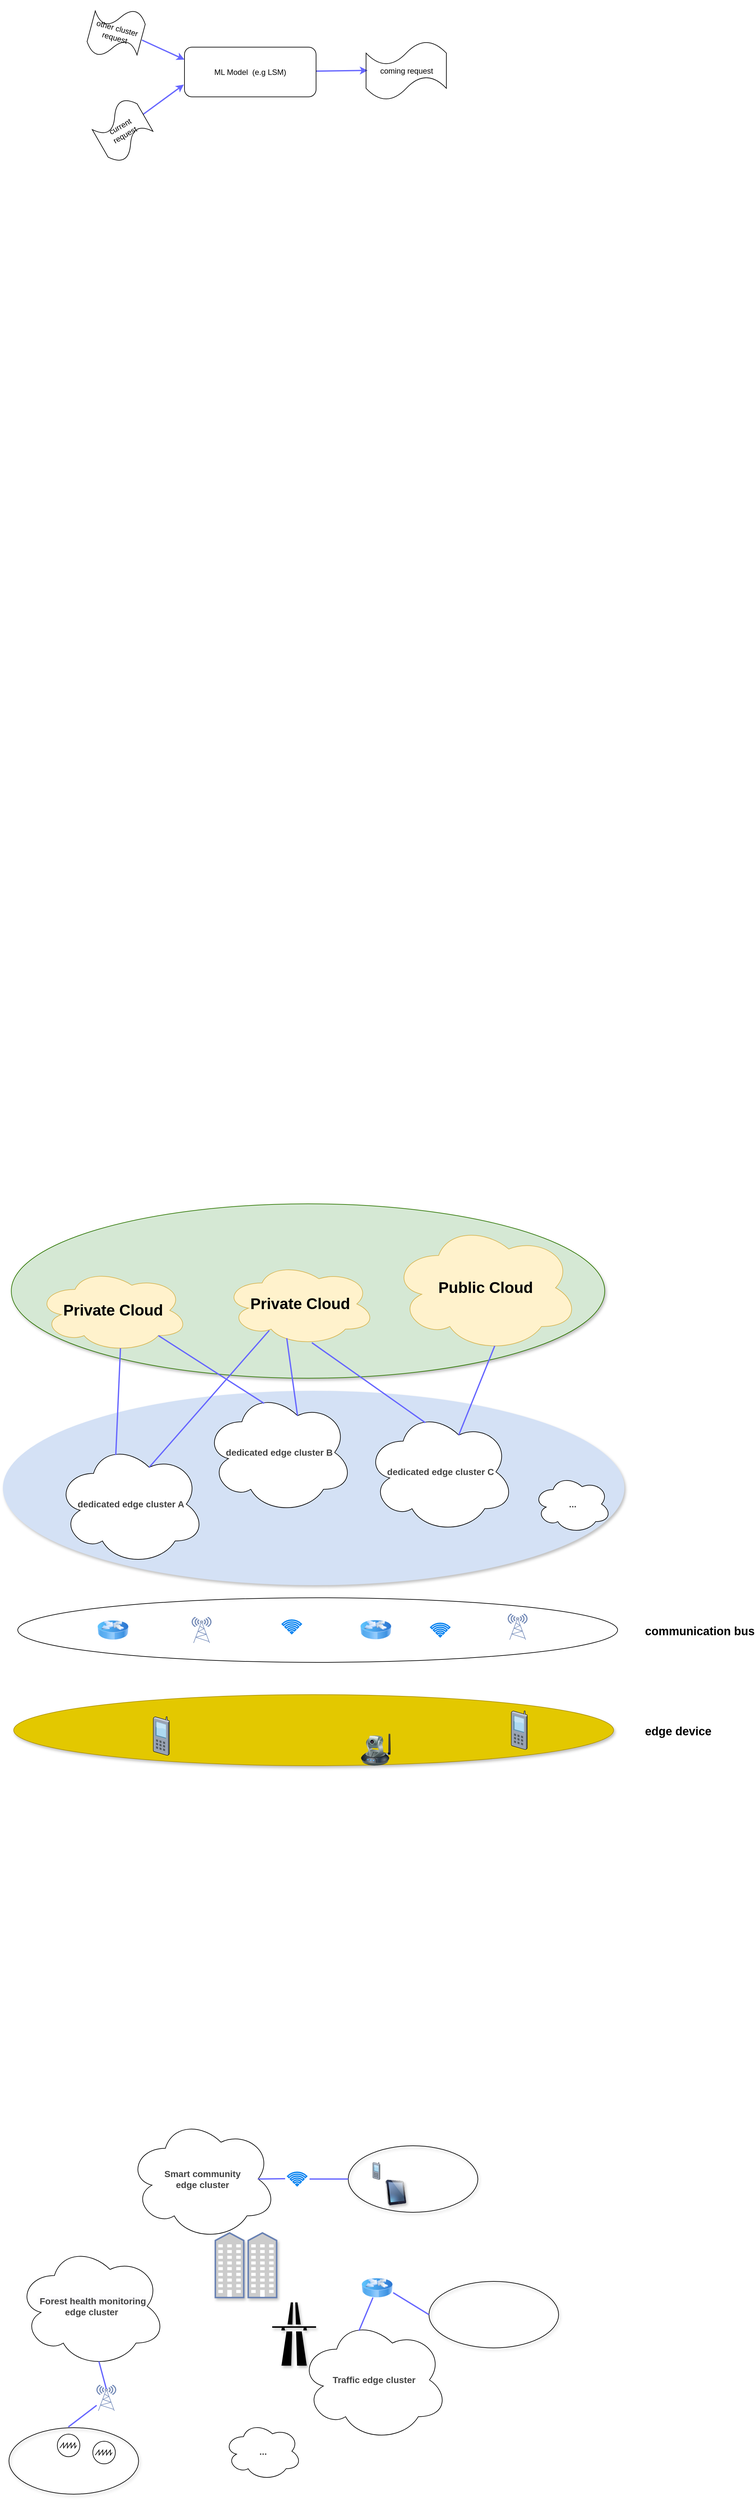 <mxfile version="12.4.9" type="github">
  <diagram id="ggnpdaRKlYyGPWBdo7Kn" name="Page-1">
    <mxGraphModel dx="1482" dy="986" grid="0" gridSize="10" guides="1" tooltips="1" connect="1" arrows="1" fold="1" page="1" pageScale="1" pageWidth="2339" pageHeight="3300" math="0" shadow="0">
      <root>
        <mxCell id="0"/>
        <mxCell id="1" parent="0"/>
        <mxCell id="Am0BHRrdn-XoFu_V9a6s-13" value="" style="ellipse;whiteSpace=wrap;html=1;fillColor=#D4E1F5;strokeColor=#D4E1F5;fontColor=#ffffff;shadow=1;" vertex="1" parent="1">
          <mxGeometry x="174" y="2234" width="962.5" height="300" as="geometry"/>
        </mxCell>
        <mxCell id="Am0BHRrdn-XoFu_V9a6s-12" value="" style="ellipse;whiteSpace=wrap;html=1;fillColor=#D5E8D4;strokeColor=#2D7600;fontColor=#ffffff;shadow=1;" vertex="1" parent="1">
          <mxGeometry x="186.5" y="1944" width="920" height="270" as="geometry"/>
        </mxCell>
        <mxCell id="Am0BHRrdn-XoFu_V9a6s-2" value="&lt;span style=&quot;white-space: normal ; color: rgb(67 , 67 , 67) ; font-family: &amp;#34;arial&amp;#34; , sans-serif ; font-size: 14px ; text-align: left ; background-color: rgb(255 , 255 , 255)&quot;&gt;&lt;b&gt;dedicated edge cluster C&lt;/b&gt;&lt;/span&gt;" style="ellipse;shape=cloud;whiteSpace=wrap;html=1;" vertex="1" parent="1">
          <mxGeometry x="736.5" y="2264" width="230" height="190" as="geometry"/>
        </mxCell>
        <mxCell id="Am0BHRrdn-XoFu_V9a6s-6" value="&lt;span style=&quot;white-space: normal ; color: rgb(67 , 67 , 67) ; font-family: &amp;#34;arial&amp;#34; , sans-serif ; font-size: 14px ; text-align: left ; background-color: rgb(255 , 255 , 255)&quot;&gt;&lt;b&gt;...&lt;/b&gt;&lt;/span&gt;" style="ellipse;shape=cloud;whiteSpace=wrap;html=1;" vertex="1" parent="1">
          <mxGeometry x="996.5" y="2364" width="120" height="90" as="geometry"/>
        </mxCell>
        <mxCell id="Am0BHRrdn-XoFu_V9a6s-7" value="&lt;span style=&quot;white-space: normal ; color: rgb(67 , 67 , 67) ; font-family: &amp;#34;arial&amp;#34; , sans-serif ; font-size: 14px ; text-align: left ; background-color: rgb(255 , 255 , 255)&quot;&gt;&lt;b&gt;dedicated edge cluster B&lt;/b&gt;&lt;/span&gt;" style="ellipse;shape=cloud;whiteSpace=wrap;html=1;" vertex="1" parent="1">
          <mxGeometry x="486.5" y="2234" width="230" height="190" as="geometry"/>
        </mxCell>
        <mxCell id="Am0BHRrdn-XoFu_V9a6s-8" value="&lt;span style=&quot;white-space: normal ; color: rgb(67 , 67 , 67) ; font-family: &amp;#34;arial&amp;#34; , sans-serif ; font-size: 14px ; text-align: left ; background-color: rgb(255 , 255 , 255)&quot;&gt;&lt;b&gt;dedicated edge cluster A&lt;/b&gt;&lt;/span&gt;" style="ellipse;shape=cloud;whiteSpace=wrap;html=1;" vertex="1" parent="1">
          <mxGeometry x="256.5" y="2314" width="230" height="190" as="geometry"/>
        </mxCell>
        <mxCell id="Am0BHRrdn-XoFu_V9a6s-9" value="&lt;b&gt;&lt;font style=&quot;font-size: 24px&quot;&gt;Private Cloud&lt;/font&gt;&lt;/b&gt;" style="ellipse;shape=cloud;whiteSpace=wrap;html=1;fillColor=#fff2cc;strokeColor=#d6b656;" vertex="1" parent="1">
          <mxGeometry x="226.5" y="2044" width="235" height="130" as="geometry"/>
        </mxCell>
        <mxCell id="Am0BHRrdn-XoFu_V9a6s-10" value="&lt;b&gt;&lt;font style=&quot;font-size: 24px&quot;&gt;Private &lt;/font&gt;&lt;/b&gt;&lt;b&gt;&lt;font style=&quot;font-size: 24px&quot;&gt;Cloud&lt;/font&gt;&lt;/b&gt;" style="ellipse;shape=cloud;whiteSpace=wrap;html=1;fillColor=#fff2cc;strokeColor=#d6b656;" vertex="1" parent="1">
          <mxGeometry x="516.5" y="2034" width="235" height="130" as="geometry"/>
        </mxCell>
        <mxCell id="Am0BHRrdn-XoFu_V9a6s-11" value="&lt;b&gt;&lt;font style=&quot;font-size: 24px&quot;&gt;Public Cloud&lt;/font&gt;&lt;/b&gt;" style="ellipse;shape=cloud;whiteSpace=wrap;html=1;fillColor=#fff2cc;strokeColor=#d6b656;" vertex="1" parent="1">
          <mxGeometry x="776.5" y="1974" width="290" height="200" as="geometry"/>
        </mxCell>
        <mxCell id="Am0BHRrdn-XoFu_V9a6s-14" value="" style="endArrow=none;html=1;exitX=0.4;exitY=0.1;exitDx=0;exitDy=0;exitPerimeter=0;entryX=0.55;entryY=0.95;entryDx=0;entryDy=0;entryPerimeter=0;strokeWidth=2;strokeColor=#6666FF;" edge="1" parent="1" source="Am0BHRrdn-XoFu_V9a6s-8" target="Am0BHRrdn-XoFu_V9a6s-9">
          <mxGeometry width="50" height="50" relative="1" as="geometry">
            <mxPoint x="176.5" y="2674" as="sourcePoint"/>
            <mxPoint x="226.5" y="2624" as="targetPoint"/>
          </mxGeometry>
        </mxCell>
        <mxCell id="Am0BHRrdn-XoFu_V9a6s-15" value="" style="endArrow=none;html=1;exitX=0.4;exitY=0.1;exitDx=0;exitDy=0;exitPerimeter=0;entryX=0.8;entryY=0.8;entryDx=0;entryDy=0;entryPerimeter=0;strokeWidth=2;strokeColor=#6666FF;" edge="1" parent="1" source="Am0BHRrdn-XoFu_V9a6s-7" target="Am0BHRrdn-XoFu_V9a6s-9">
          <mxGeometry width="50" height="50" relative="1" as="geometry">
            <mxPoint x="353.9" y="2354.02" as="sourcePoint"/>
            <mxPoint x="365.75" y="2177.5" as="targetPoint"/>
          </mxGeometry>
        </mxCell>
        <mxCell id="Am0BHRrdn-XoFu_V9a6s-16" value="" style="endArrow=none;html=1;exitX=0.4;exitY=0.1;exitDx=0;exitDy=0;exitPerimeter=0;entryX=0.8;entryY=0.8;entryDx=0;entryDy=0;entryPerimeter=0;strokeWidth=2;strokeColor=#6666FF;" edge="1" parent="1" source="Am0BHRrdn-XoFu_V9a6s-2">
          <mxGeometry width="50" height="50" relative="1" as="geometry">
            <mxPoint x="816.5" y="2264" as="sourcePoint"/>
            <mxPoint x="652.5" y="2159" as="targetPoint"/>
          </mxGeometry>
        </mxCell>
        <mxCell id="Am0BHRrdn-XoFu_V9a6s-17" value="" style="endArrow=none;html=1;exitX=0.625;exitY=0.2;exitDx=0;exitDy=0;exitPerimeter=0;entryX=0.8;entryY=0.8;entryDx=0;entryDy=0;entryPerimeter=0;strokeWidth=2;strokeColor=#6666FF;" edge="1" parent="1" source="Am0BHRrdn-XoFu_V9a6s-8">
          <mxGeometry width="50" height="50" relative="1" as="geometry">
            <mxPoint x="762.5" y="2264" as="sourcePoint"/>
            <mxPoint x="586.5" y="2140" as="targetPoint"/>
          </mxGeometry>
        </mxCell>
        <mxCell id="Am0BHRrdn-XoFu_V9a6s-18" value="" style="endArrow=none;html=1;exitX=0.625;exitY=0.2;exitDx=0;exitDy=0;exitPerimeter=0;strokeWidth=2;strokeColor=#6666FF;entryX=0.413;entryY=0.908;entryDx=0;entryDy=0;entryPerimeter=0;" edge="1" parent="1" source="Am0BHRrdn-XoFu_V9a6s-7" target="Am0BHRrdn-XoFu_V9a6s-10">
          <mxGeometry width="50" height="50" relative="1" as="geometry">
            <mxPoint x="838.5" y="2293" as="sourcePoint"/>
            <mxPoint x="662.5" y="2169" as="targetPoint"/>
          </mxGeometry>
        </mxCell>
        <mxCell id="Am0BHRrdn-XoFu_V9a6s-19" value="" style="endArrow=none;html=1;exitX=0.625;exitY=0.2;exitDx=0;exitDy=0;exitPerimeter=0;entryX=0.55;entryY=0.95;entryDx=0;entryDy=0;entryPerimeter=0;strokeWidth=2;strokeColor=#6666FF;" edge="1" parent="1" source="Am0BHRrdn-XoFu_V9a6s-2" target="Am0BHRrdn-XoFu_V9a6s-11">
          <mxGeometry width="50" height="50" relative="1" as="geometry">
            <mxPoint x="838.5" y="2293" as="sourcePoint"/>
            <mxPoint x="662.5" y="2169" as="targetPoint"/>
          </mxGeometry>
        </mxCell>
        <mxCell id="Am0BHRrdn-XoFu_V9a6s-20" value="" style="ellipse;whiteSpace=wrap;html=1;shadow=0;strokeColor=#000000;fillColor=none;" vertex="1" parent="1">
          <mxGeometry x="196.5" y="2554" width="930" height="100" as="geometry"/>
        </mxCell>
        <mxCell id="Am0BHRrdn-XoFu_V9a6s-26" value="" style="html=1;verticalLabelPosition=bottom;align=center;labelBackgroundColor=#ffffff;verticalAlign=top;strokeWidth=2;strokeColor=#0080F0;shadow=0;dashed=0;shape=mxgraph.ios7.icons.wifi;pointerEvents=1;fillColor=none;" vertex="1" parent="1">
          <mxGeometry x="836.65" y="2593.5" width="29.7" height="21" as="geometry"/>
        </mxCell>
        <mxCell id="Am0BHRrdn-XoFu_V9a6s-27" value="" style="html=1;verticalLabelPosition=bottom;align=center;labelBackgroundColor=#ffffff;verticalAlign=top;strokeWidth=2;strokeColor=#0080F0;shadow=0;dashed=0;shape=mxgraph.ios7.icons.wifi;pointerEvents=1;fillColor=none;" vertex="1" parent="1">
          <mxGeometry x="606.5" y="2588.5" width="29.7" height="21" as="geometry"/>
        </mxCell>
        <mxCell id="Am0BHRrdn-XoFu_V9a6s-28" value="" style="image;html=1;labelBackgroundColor=#ffffff;image=img/lib/clip_art/networking/Router_Icon_128x128.png;shadow=0;strokeColor=#000000;fillColor=none;" vertex="1" parent="1">
          <mxGeometry x="319" y="2589" width="50" height="30" as="geometry"/>
        </mxCell>
        <mxCell id="Am0BHRrdn-XoFu_V9a6s-29" value="" style="image;html=1;labelBackgroundColor=#ffffff;image=img/lib/clip_art/networking/Router_Icon_128x128.png;shadow=0;strokeColor=#000000;fillColor=none;" vertex="1" parent="1">
          <mxGeometry x="726.5" y="2588.5" width="50" height="30" as="geometry"/>
        </mxCell>
        <mxCell id="Am0BHRrdn-XoFu_V9a6s-32" value="" style="fontColor=#0066CC;verticalAlign=top;verticalLabelPosition=bottom;labelPosition=center;align=center;html=1;outlineConnect=0;fillColor=#CCCCCC;strokeColor=#6881B3;gradientColor=none;gradientDirection=north;strokeWidth=2;shape=mxgraph.networks.radio_tower;shadow=0;" vertex="1" parent="1">
          <mxGeometry x="466.5" y="2584" width="30" height="40" as="geometry"/>
        </mxCell>
        <mxCell id="Am0BHRrdn-XoFu_V9a6s-33" value="" style="fontColor=#0066CC;verticalAlign=top;verticalLabelPosition=bottom;labelPosition=center;align=center;html=1;outlineConnect=0;fillColor=#CCCCCC;strokeColor=#6881B3;gradientColor=none;gradientDirection=north;strokeWidth=2;shape=mxgraph.networks.radio_tower;shadow=0;" vertex="1" parent="1">
          <mxGeometry x="956.5" y="2579" width="30" height="40" as="geometry"/>
        </mxCell>
        <mxCell id="Am0BHRrdn-XoFu_V9a6s-34" value="" style="ellipse;whiteSpace=wrap;html=1;shadow=1;strokeColor=#B09500;fillColor=#e3c800;fontColor=#ffffff;" vertex="1" parent="1">
          <mxGeometry x="190.25" y="2704" width="930" height="110" as="geometry"/>
        </mxCell>
        <mxCell id="Am0BHRrdn-XoFu_V9a6s-35" value="" style="shape=image;html=1;verticalAlign=top;verticalLabelPosition=bottom;labelBackgroundColor=#ffffff;imageAspect=0;aspect=fixed;image=https://cdn0.iconfinder.com/data/icons/isometric-city-basic-transport/480/car-front-02-128.png;shadow=0;strokeColor=#000000;fillColor=none;" vertex="1" parent="1">
          <mxGeometry x="326.5" y="2729" width="60" height="60" as="geometry"/>
        </mxCell>
        <mxCell id="Am0BHRrdn-XoFu_V9a6s-36" value="" style="shape=image;html=1;verticalAlign=top;verticalLabelPosition=bottom;labelBackgroundColor=#ffffff;imageAspect=0;aspect=fixed;image=https://cdn0.iconfinder.com/data/icons/isometric-city-basic-transport/480/car-front-02-128.png;shadow=0;strokeColor=#000000;fillColor=none;" vertex="1" parent="1">
          <mxGeometry x="876.5" y="2729" width="60" height="60" as="geometry"/>
        </mxCell>
        <mxCell id="Am0BHRrdn-XoFu_V9a6s-37" value="" style="shape=image;html=1;verticalAlign=top;verticalLabelPosition=bottom;labelBackgroundColor=#ffffff;imageAspect=0;aspect=fixed;image=https://cdn2.iconfinder.com/data/icons/japan-flat-2/340/travel_train_japan_transportation_transport_speed_fast-128.png;shadow=0;strokeColor=#000000;fillColor=none;" vertex="1" parent="1">
          <mxGeometry x="796.5" y="2714" width="50" height="50" as="geometry"/>
        </mxCell>
        <mxCell id="Am0BHRrdn-XoFu_V9a6s-38" value="" style="shape=image;html=1;verticalAlign=top;verticalLabelPosition=bottom;labelBackgroundColor=#ffffff;imageAspect=0;aspect=fixed;image=https://cdn2.iconfinder.com/data/icons/japan-flat-2/340/travel_train_japan_transportation_transport_speed_fast-128.png;shadow=0;strokeColor=#000000;fillColor=none;" vertex="1" parent="1">
          <mxGeometry x="446.5" y="2714" width="50" height="50" as="geometry"/>
        </mxCell>
        <mxCell id="Am0BHRrdn-XoFu_V9a6s-40" value="" style="image;html=1;labelBackgroundColor=#ffffff;image=img/lib/clip_art/networking/Ip_Camera_128x128.png;shadow=0;strokeColor=#000000;fillColor=none;" vertex="1" parent="1">
          <mxGeometry x="726.5" y="2764" width="50" height="50" as="geometry"/>
        </mxCell>
        <mxCell id="Am0BHRrdn-XoFu_V9a6s-41" value="" style="shape=image;html=1;verticalAlign=top;verticalLabelPosition=bottom;labelBackgroundColor=#ffffff;imageAspect=0;aspect=fixed;image=https://cdn3.iconfinder.com/data/icons/wpzoom-developer-icon-set/500/41-128.png;shadow=0;strokeColor=#000000;fillColor=none;" vertex="1" parent="1">
          <mxGeometry x="636.2" y="2714" width="68" height="68" as="geometry"/>
        </mxCell>
        <mxCell id="Am0BHRrdn-XoFu_V9a6s-42" value="" style="shape=image;html=1;verticalAlign=top;verticalLabelPosition=bottom;labelBackgroundColor=#ffffff;imageAspect=0;aspect=fixed;image=https://cdn3.iconfinder.com/data/icons/wpzoom-developer-icon-set/500/41-128.png;shadow=0;strokeColor=#000000;fillColor=none;" vertex="1" parent="1">
          <mxGeometry x="506.5" y="2734" width="68" height="68" as="geometry"/>
        </mxCell>
        <mxCell id="Am0BHRrdn-XoFu_V9a6s-43" value="" style="verticalLabelPosition=bottom;aspect=fixed;html=1;verticalAlign=top;strokeColor=none;align=center;outlineConnect=0;shape=mxgraph.citrix.cell_phone;shadow=0;fillColor=none;" vertex="1" parent="1">
          <mxGeometry x="406.5" y="2738" width="25" height="60" as="geometry"/>
        </mxCell>
        <mxCell id="Am0BHRrdn-XoFu_V9a6s-44" value="" style="verticalLabelPosition=bottom;aspect=fixed;html=1;verticalAlign=top;strokeColor=none;align=center;outlineConnect=0;shape=mxgraph.citrix.cell_phone;shadow=0;fillColor=none;" vertex="1" parent="1">
          <mxGeometry x="961.5" y="2729" width="25" height="60" as="geometry"/>
        </mxCell>
        <mxCell id="Am0BHRrdn-XoFu_V9a6s-45" value="&lt;b&gt;&lt;font style=&quot;font-size: 18px&quot;&gt;communication bus&lt;/font&gt;&lt;/b&gt;" style="text;html=1;" vertex="1" parent="1">
          <mxGeometry x="1166.5" y="2588.5" width="130" height="30" as="geometry"/>
        </mxCell>
        <mxCell id="Am0BHRrdn-XoFu_V9a6s-46" value="&lt;font size=&quot;4&quot;&gt;&lt;b style=&quot;background-color: rgb(255 , 255 , 255)&quot;&gt;edge device&lt;/b&gt;&lt;/font&gt;" style="text;html=1;" vertex="1" parent="1">
          <mxGeometry x="1166.5" y="2744" width="130" height="30" as="geometry"/>
        </mxCell>
        <mxCell id="Am0BHRrdn-XoFu_V9a6s-47" value="&lt;span style=&quot;white-space: normal ; color: rgb(67 , 67 , 67) ; font-family: &amp;#34;arial&amp;#34; , sans-serif ; font-size: 14px ; text-align: left ; background-color: rgb(255 , 255 , 255)&quot;&gt;&lt;b&gt;Traffic edge cluster&lt;/b&gt;&lt;/span&gt;" style="ellipse;shape=cloud;whiteSpace=wrap;html=1;" vertex="1" parent="1">
          <mxGeometry x="633.5" y="3670" width="230" height="190" as="geometry"/>
        </mxCell>
        <mxCell id="Am0BHRrdn-XoFu_V9a6s-48" value="&lt;span style=&quot;white-space: normal ; color: rgb(67 , 67 , 67) ; font-family: &amp;#34;arial&amp;#34; , sans-serif ; font-size: 14px ; text-align: left ; background-color: rgb(255 , 255 , 255)&quot;&gt;&lt;b&gt;...&lt;/b&gt;&lt;/span&gt;" style="ellipse;shape=cloud;whiteSpace=wrap;html=1;" vertex="1" parent="1">
          <mxGeometry x="516.5" y="3830.5" width="120" height="90" as="geometry"/>
        </mxCell>
        <mxCell id="Am0BHRrdn-XoFu_V9a6s-49" value="&lt;span style=&quot;white-space: normal ; color: rgb(67 , 67 , 67) ; font-family: &amp;#34;arial&amp;#34; , sans-serif ; font-size: 14px ; text-align: left ; background-color: rgb(255 , 255 , 255)&quot;&gt;&lt;b&gt;Smart community&lt;br&gt;edge cluster&lt;/b&gt;&lt;/span&gt;" style="ellipse;shape=cloud;whiteSpace=wrap;html=1;" vertex="1" parent="1">
          <mxGeometry x="367.85" y="3359" width="230" height="190" as="geometry"/>
        </mxCell>
        <mxCell id="Am0BHRrdn-XoFu_V9a6s-50" value="&lt;b&gt;&lt;span style=&quot;color: rgb(67 , 67 , 67) ; font-family: &amp;#34;arial&amp;#34; , sans-serif ; font-size: 14px ; background-color: rgb(252 , 252 , 254)&quot;&gt;&amp;nbsp;Forest health monitoring&lt;br&gt;&lt;/span&gt;&lt;span style=&quot;white-space: normal ; color: rgb(67 , 67 , 67) ; font-family: &amp;#34;arial&amp;#34; , sans-serif ; font-size: 14px ; text-align: left ; background-color: rgb(255 , 255 , 255)&quot;&gt;edge cluster&lt;/span&gt;&lt;/b&gt;" style="ellipse;shape=cloud;whiteSpace=wrap;html=1;" vertex="1" parent="1">
          <mxGeometry x="195.85" y="3556" width="230" height="190" as="geometry"/>
        </mxCell>
        <mxCell id="Am0BHRrdn-XoFu_V9a6s-51" value="" style="shape=image;html=1;verticalAlign=top;verticalLabelPosition=bottom;labelBackgroundColor=#ffffff;imageAspect=0;aspect=fixed;image=https://cdn1.iconfinder.com/data/icons/iconnice-vector-icon/30/Vector-icons_49-128.png;shadow=1;strokeColor=#000000;fillColor=none;" vertex="1" parent="1">
          <mxGeometry x="203.85" y="3860" width="31" height="31" as="geometry"/>
        </mxCell>
        <mxCell id="Am0BHRrdn-XoFu_V9a6s-52" value="" style="shape=image;html=1;verticalAlign=top;verticalLabelPosition=bottom;labelBackgroundColor=#ffffff;imageAspect=0;aspect=fixed;image=https://cdn1.iconfinder.com/data/icons/iconnice-vector-icon/30/Vector-icons_49-128.png;shadow=1;strokeColor=#000000;fillColor=none;" vertex="1" parent="1">
          <mxGeometry x="250.35" y="3884" width="31" height="31" as="geometry"/>
        </mxCell>
        <mxCell id="Am0BHRrdn-XoFu_V9a6s-54" value="" style="shape=image;html=1;verticalAlign=top;verticalLabelPosition=bottom;labelBackgroundColor=#ffffff;imageAspect=0;aspect=fixed;image=https://cdn1.iconfinder.com/data/icons/iconnice-vector-icon/30/Vector-icons_49-128.png;shadow=1;strokeColor=#000000;fillColor=none;" vertex="1" parent="1">
          <mxGeometry x="293.85" y="3901" width="31" height="31" as="geometry"/>
        </mxCell>
        <mxCell id="Am0BHRrdn-XoFu_V9a6s-55" value="" style="shape=image;html=1;verticalAlign=top;verticalLabelPosition=bottom;labelBackgroundColor=#ffffff;imageAspect=0;aspect=fixed;image=https://cdn1.iconfinder.com/data/icons/iconnice-vector-icon/30/Vector-icons_49-128.png;shadow=1;strokeColor=#000000;fillColor=none;" vertex="1" parent="1">
          <mxGeometry x="340.85" y="3881" width="31" height="31" as="geometry"/>
        </mxCell>
        <mxCell id="Am0BHRrdn-XoFu_V9a6s-58" value="" style="ellipse;whiteSpace=wrap;html=1;shadow=1;strokeColor=#000000;fillColor=none;" vertex="1" parent="1">
          <mxGeometry x="182.85" y="3839" width="201" height="103" as="geometry"/>
        </mxCell>
        <mxCell id="Am0BHRrdn-XoFu_V9a6s-59" value="" style="perimeter=ellipsePerimeter;verticalLabelPosition=bottom;shadow=0;dashed=0;align=center;html=1;verticalAlign=top;shape=mxgraph.electrical.instruments.oscilloscope;strokeColor=#000000;fillColor=none;" vertex="1" parent="1">
          <mxGeometry x="311.85" y="3860" width="37" height="35" as="geometry"/>
        </mxCell>
        <mxCell id="Am0BHRrdn-XoFu_V9a6s-60" value="" style="perimeter=ellipsePerimeter;verticalLabelPosition=bottom;shadow=0;dashed=0;align=center;html=1;verticalAlign=top;shape=mxgraph.electrical.instruments.oscilloscope;strokeColor=#000000;fillColor=none;" vertex="1" parent="1">
          <mxGeometry x="256.85" y="3849" width="37" height="35" as="geometry"/>
        </mxCell>
        <mxCell id="Am0BHRrdn-XoFu_V9a6s-65" value="" style="fontColor=#0066CC;verticalAlign=top;verticalLabelPosition=bottom;labelPosition=center;align=center;html=1;outlineConnect=0;fillColor=#CCCCCC;strokeColor=#6881B3;gradientColor=none;gradientDirection=north;strokeWidth=2;shape=mxgraph.networks.radio_tower;shadow=0;" vertex="1" parent="1">
          <mxGeometry x="318.85" y="3773" width="30" height="40" as="geometry"/>
        </mxCell>
        <mxCell id="Am0BHRrdn-XoFu_V9a6s-66" value="" style="endArrow=none;html=1;strokeColor=#6666FF;strokeWidth=2;exitX=0.458;exitY=-0.01;exitDx=0;exitDy=0;exitPerimeter=0;" edge="1" parent="1" source="Am0BHRrdn-XoFu_V9a6s-58" target="Am0BHRrdn-XoFu_V9a6s-65">
          <mxGeometry width="50" height="50" relative="1" as="geometry">
            <mxPoint x="182.85" y="4016" as="sourcePoint"/>
            <mxPoint x="232.85" y="3966" as="targetPoint"/>
          </mxGeometry>
        </mxCell>
        <mxCell id="Am0BHRrdn-XoFu_V9a6s-67" value="" style="endArrow=none;html=1;strokeColor=#6666FF;strokeWidth=2;exitX=0.5;exitY=0.15;exitDx=0;exitDy=0;exitPerimeter=0;entryX=0.55;entryY=0.95;entryDx=0;entryDy=0;entryPerimeter=0;" edge="1" parent="1" source="Am0BHRrdn-XoFu_V9a6s-65" target="Am0BHRrdn-XoFu_V9a6s-50">
          <mxGeometry width="50" height="50" relative="1" as="geometry">
            <mxPoint x="284.908" y="3847.97" as="sourcePoint"/>
            <mxPoint x="285.203" y="3808" as="targetPoint"/>
          </mxGeometry>
        </mxCell>
        <mxCell id="Am0BHRrdn-XoFu_V9a6s-68" value="" style="image;html=1;labelBackgroundColor=#ffffff;image=img/lib/clip_art/networking/Router_Icon_128x128.png;shadow=0;strokeColor=#000000;fillColor=none;" vertex="1" parent="1">
          <mxGeometry x="728.55" y="3607.49" width="50" height="30" as="geometry"/>
        </mxCell>
        <mxCell id="Am0BHRrdn-XoFu_V9a6s-69" value="" style="html=1;verticalLabelPosition=bottom;align=center;labelBackgroundColor=#ffffff;verticalAlign=top;strokeWidth=2;strokeColor=#0080F0;shadow=0;dashed=0;shape=mxgraph.ios7.icons.wifi;pointerEvents=1;fillColor=none;" vertex="1" parent="1">
          <mxGeometry x="614.85" y="3443.5" width="29.7" height="21" as="geometry"/>
        </mxCell>
        <mxCell id="Am0BHRrdn-XoFu_V9a6s-70" value="" style="endArrow=none;html=1;strokeColor=#6666FF;strokeWidth=2;exitX=-0.128;exitY=0.476;exitDx=0;exitDy=0;exitPerimeter=0;entryX=0.875;entryY=0.5;entryDx=0;entryDy=0;entryPerimeter=0;" edge="1" parent="1" source="Am0BHRrdn-XoFu_V9a6s-69" target="Am0BHRrdn-XoFu_V9a6s-49">
          <mxGeometry width="50" height="50" relative="1" as="geometry">
            <mxPoint x="219.85" y="3799" as="sourcePoint"/>
            <mxPoint x="208.35" y="3756.5" as="targetPoint"/>
          </mxGeometry>
        </mxCell>
        <mxCell id="Am0BHRrdn-XoFu_V9a6s-71" value="" style="endArrow=none;html=1;strokeColor=#6666FF;strokeWidth=2;entryX=0.4;entryY=0.1;entryDx=0;entryDy=0;entryPerimeter=0;" edge="1" parent="1" source="Am0BHRrdn-XoFu_V9a6s-68" target="Am0BHRrdn-XoFu_V9a6s-47">
          <mxGeometry width="50" height="50" relative="1" as="geometry">
            <mxPoint x="741" y="3639" as="sourcePoint"/>
            <mxPoint x="639.75" y="3579" as="targetPoint"/>
          </mxGeometry>
        </mxCell>
        <mxCell id="Am0BHRrdn-XoFu_V9a6s-72" value="" style="ellipse;whiteSpace=wrap;html=1;shadow=1;strokeColor=#000000;fillColor=none;" vertex="1" parent="1">
          <mxGeometry x="708.85" y="3402.5" width="201" height="103" as="geometry"/>
        </mxCell>
        <mxCell id="Am0BHRrdn-XoFu_V9a6s-74" value="" style="endArrow=none;html=1;strokeColor=#6666FF;strokeWidth=2;entryX=0;entryY=0.5;entryDx=0;entryDy=0;" edge="1" parent="1" target="Am0BHRrdn-XoFu_V9a6s-72">
          <mxGeometry width="50" height="50" relative="1" as="geometry">
            <mxPoint x="648.85" y="3454" as="sourcePoint"/>
            <mxPoint x="580.1" y="3464" as="targetPoint"/>
          </mxGeometry>
        </mxCell>
        <mxCell id="Am0BHRrdn-XoFu_V9a6s-75" value="" style="verticalLabelPosition=bottom;aspect=fixed;html=1;verticalAlign=top;strokeColor=none;align=center;outlineConnect=0;shape=mxgraph.citrix.cell_phone;shadow=0;fillColor=none;" vertex="1" parent="1">
          <mxGeometry x="746.85" y="3428" width="11.25" height="27" as="geometry"/>
        </mxCell>
        <mxCell id="Am0BHRrdn-XoFu_V9a6s-76" value="" style="shape=image;html=1;verticalAlign=top;verticalLabelPosition=bottom;labelBackgroundColor=#ffffff;imageAspect=0;aspect=fixed;image=https://cdn0.iconfinder.com/data/icons/isometric-city-basic-transport/480/car-front-02-128.png;shadow=0;strokeColor=#000000;fillColor=none;" vertex="1" parent="1">
          <mxGeometry x="861.05" y="3618.49" width="60" height="60" as="geometry"/>
        </mxCell>
        <mxCell id="Am0BHRrdn-XoFu_V9a6s-77" value="" style="ellipse;whiteSpace=wrap;html=1;shadow=1;strokeColor=#000000;fillColor=none;" vertex="1" parent="1">
          <mxGeometry x="834.05" y="3612.49" width="201" height="103" as="geometry"/>
        </mxCell>
        <mxCell id="Am0BHRrdn-XoFu_V9a6s-78" value="" style="shape=image;html=1;verticalAlign=top;verticalLabelPosition=bottom;labelBackgroundColor=#ffffff;imageAspect=0;aspect=fixed;image=https://cdn2.iconfinder.com/data/icons/circle-icons-1/64/traffic-128.png;shadow=1;strokeColor=#000000;fillColor=none;" vertex="1" parent="1">
          <mxGeometry x="934.05" y="3628.49" width="29.5" height="29.5" as="geometry"/>
        </mxCell>
        <mxCell id="Am0BHRrdn-XoFu_V9a6s-79" value="" style="shape=image;html=1;verticalAlign=top;verticalLabelPosition=bottom;labelBackgroundColor=#ffffff;imageAspect=0;aspect=fixed;image=https://cdn3.iconfinder.com/data/icons/wpzoom-developer-icon-set/500/41-128.png;shadow=0;strokeColor=#000000;fillColor=none;" vertex="1" parent="1">
          <mxGeometry x="917.05" y="3673.49" width="35" height="35" as="geometry"/>
        </mxCell>
        <mxCell id="Am0BHRrdn-XoFu_V9a6s-80" value="" style="endArrow=none;html=1;strokeColor=#6666FF;strokeWidth=2;exitX=0;exitY=0.5;exitDx=0;exitDy=0;entryX=1;entryY=0.75;entryDx=0;entryDy=0;" edge="1" parent="1" source="Am0BHRrdn-XoFu_V9a6s-77" target="Am0BHRrdn-XoFu_V9a6s-68">
          <mxGeometry width="50" height="50" relative="1" as="geometry">
            <mxPoint x="751.05" y="3617.49" as="sourcePoint"/>
            <mxPoint x="781.05" y="3637.49" as="targetPoint"/>
          </mxGeometry>
        </mxCell>
        <mxCell id="Am0BHRrdn-XoFu_V9a6s-81" value="" style="image;html=1;labelBackgroundColor=#ffffff;image=img/lib/clip_art/computers/iPad_128x128.png;shadow=1;strokeColor=#000000;fillColor=none;" vertex="1" parent="1">
          <mxGeometry x="755.85" y="3455" width="54" height="40" as="geometry"/>
        </mxCell>
        <mxCell id="Am0BHRrdn-XoFu_V9a6s-82" value="" style="shape=image;html=1;verticalAlign=top;verticalLabelPosition=bottom;labelBackgroundColor=#ffffff;imageAspect=0;aspect=fixed;image=https://cdn2.iconfinder.com/data/icons/home-appliances-furnitures/100/fridge-128.png;shadow=1;strokeColor=#000000;fillColor=none;" vertex="1" parent="1">
          <mxGeometry x="781.85" y="3412" width="35" height="35" as="geometry"/>
        </mxCell>
        <mxCell id="Am0BHRrdn-XoFu_V9a6s-83" value="" style="shape=image;html=1;verticalAlign=top;verticalLabelPosition=bottom;labelBackgroundColor=#ffffff;imageAspect=0;aspect=fixed;image=https://cdn2.iconfinder.com/data/icons/architecture-interior/24/architecture-interior-11-128.png;shadow=1;strokeColor=#000000;fillColor=none;" vertex="1" parent="1">
          <mxGeometry x="816.85" y="3450" width="32" height="32" as="geometry"/>
        </mxCell>
        <mxCell id="Am0BHRrdn-XoFu_V9a6s-84" value="" style="shape=image;html=1;verticalAlign=top;verticalLabelPosition=bottom;labelBackgroundColor=#ffffff;imageAspect=0;aspect=fixed;image=https://cdn3.iconfinder.com/data/icons/doing-housework-part-1/64/house-40-128.png;shadow=1;strokeColor=#000000;fillColor=none;" vertex="1" parent="1">
          <mxGeometry x="848.85" y="3428" width="35" height="35" as="geometry"/>
        </mxCell>
        <mxCell id="Am0BHRrdn-XoFu_V9a6s-85" value="" style="shape=image;html=1;verticalAlign=top;verticalLabelPosition=bottom;labelBackgroundColor=#ffffff;imageAspect=0;aspect=fixed;image=https://cdn2.iconfinder.com/data/icons/pittogrammi/142/46-128.png;shadow=1;strokeColor=#000000;fillColor=none;" vertex="1" parent="1">
          <mxGeometry x="400" y="3658" width="128" height="128" as="geometry"/>
        </mxCell>
        <mxCell id="Am0BHRrdn-XoFu_V9a6s-86" value="" style="fontColor=#0066CC;verticalAlign=top;verticalLabelPosition=bottom;labelPosition=center;align=center;html=1;outlineConnect=0;fillColor=#CCCCCC;strokeColor=#6881B3;gradientColor=none;gradientDirection=north;strokeWidth=2;shape=mxgraph.networks.community;shadow=1;" vertex="1" parent="1">
          <mxGeometry x="502.85" y="3537.49" width="95" height="100" as="geometry"/>
        </mxCell>
        <mxCell id="Am0BHRrdn-XoFu_V9a6s-88" value="" style="shape=mxgraph.signs.transportation.highway;html=1;fillColor=#000000;strokeColor=none;verticalLabelPosition=bottom;verticalAlign=top;align=center;shadow=1;" vertex="1" parent="1">
          <mxGeometry x="591" y="3645" width="68" height="98" as="geometry"/>
        </mxCell>
        <mxCell id="Am0BHRrdn-XoFu_V9a6s-92" value="" style="edgeStyle=none;rounded=0;orthogonalLoop=1;jettySize=auto;html=1;strokeColor=#6666FF;strokeWidth=2;" edge="1" parent="1" source="Am0BHRrdn-XoFu_V9a6s-90">
          <mxGeometry relative="1" as="geometry">
            <mxPoint x="739" y="189.073" as="targetPoint"/>
          </mxGeometry>
        </mxCell>
        <mxCell id="Am0BHRrdn-XoFu_V9a6s-90" value="ML Model &amp;nbsp;(e.g LSM)" style="rounded=1;whiteSpace=wrap;html=1;shadow=0;strokeColor=#000000;fillColor=none;" vertex="1" parent="1">
          <mxGeometry x="455" y="153" width="204" height="77" as="geometry"/>
        </mxCell>
        <mxCell id="Am0BHRrdn-XoFu_V9a6s-93" value="coming request" style="shape=tape;whiteSpace=wrap;html=1;shadow=0;strokeColor=#000000;fillColor=none;" vertex="1" parent="1">
          <mxGeometry x="736.5" y="144" width="124.5" height="91" as="geometry"/>
        </mxCell>
        <mxCell id="Am0BHRrdn-XoFu_V9a6s-98" value="" style="endArrow=classic;html=1;strokeColor=#6666FF;strokeWidth=2;" edge="1" parent="1">
          <mxGeometry width="50" height="50" relative="1" as="geometry">
            <mxPoint x="391" y="257" as="sourcePoint"/>
            <mxPoint x="454" y="211" as="targetPoint"/>
          </mxGeometry>
        </mxCell>
        <mxCell id="Am0BHRrdn-XoFu_V9a6s-99" value="" style="endArrow=classic;html=1;strokeColor=#6666FF;strokeWidth=2;entryX=0;entryY=0.25;entryDx=0;entryDy=0;" edge="1" parent="1" target="Am0BHRrdn-XoFu_V9a6s-90">
          <mxGeometry width="50" height="50" relative="1" as="geometry">
            <mxPoint x="389" y="142" as="sourcePoint"/>
            <mxPoint x="446.5" y="166" as="targetPoint"/>
          </mxGeometry>
        </mxCell>
        <mxCell id="Am0BHRrdn-XoFu_V9a6s-100" value="current request" style="shape=tape;whiteSpace=wrap;html=1;shadow=0;strokeColor=#000000;fillColor=none;rotation=-30;" vertex="1" parent="1">
          <mxGeometry x="319" y="241" width="80.15" height="82" as="geometry"/>
        </mxCell>
        <mxCell id="Am0BHRrdn-XoFu_V9a6s-101" value="other cluster request" style="shape=tape;whiteSpace=wrap;html=1;shadow=0;strokeColor=#000000;fillColor=none;rotation=15;direction=east;" vertex="1" parent="1">
          <mxGeometry x="309" y="90" width="80.15" height="82" as="geometry"/>
        </mxCell>
      </root>
    </mxGraphModel>
  </diagram>
</mxfile>
